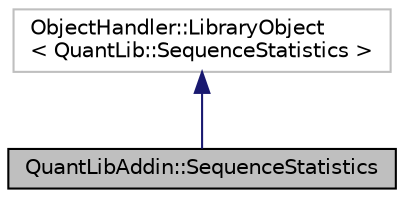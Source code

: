 digraph "QuantLibAddin::SequenceStatistics"
{
  edge [fontname="Helvetica",fontsize="10",labelfontname="Helvetica",labelfontsize="10"];
  node [fontname="Helvetica",fontsize="10",shape=record];
  Node2 [label="QuantLibAddin::SequenceStatistics",height=0.2,width=0.4,color="black", fillcolor="grey75", style="filled", fontcolor="black"];
  Node3 -> Node2 [dir="back",color="midnightblue",fontsize="10",style="solid",fontname="Helvetica"];
  Node3 [label="ObjectHandler::LibraryObject\l\< QuantLib::SequenceStatistics \>",height=0.2,width=0.4,color="grey75", fillcolor="white", style="filled"];
}
